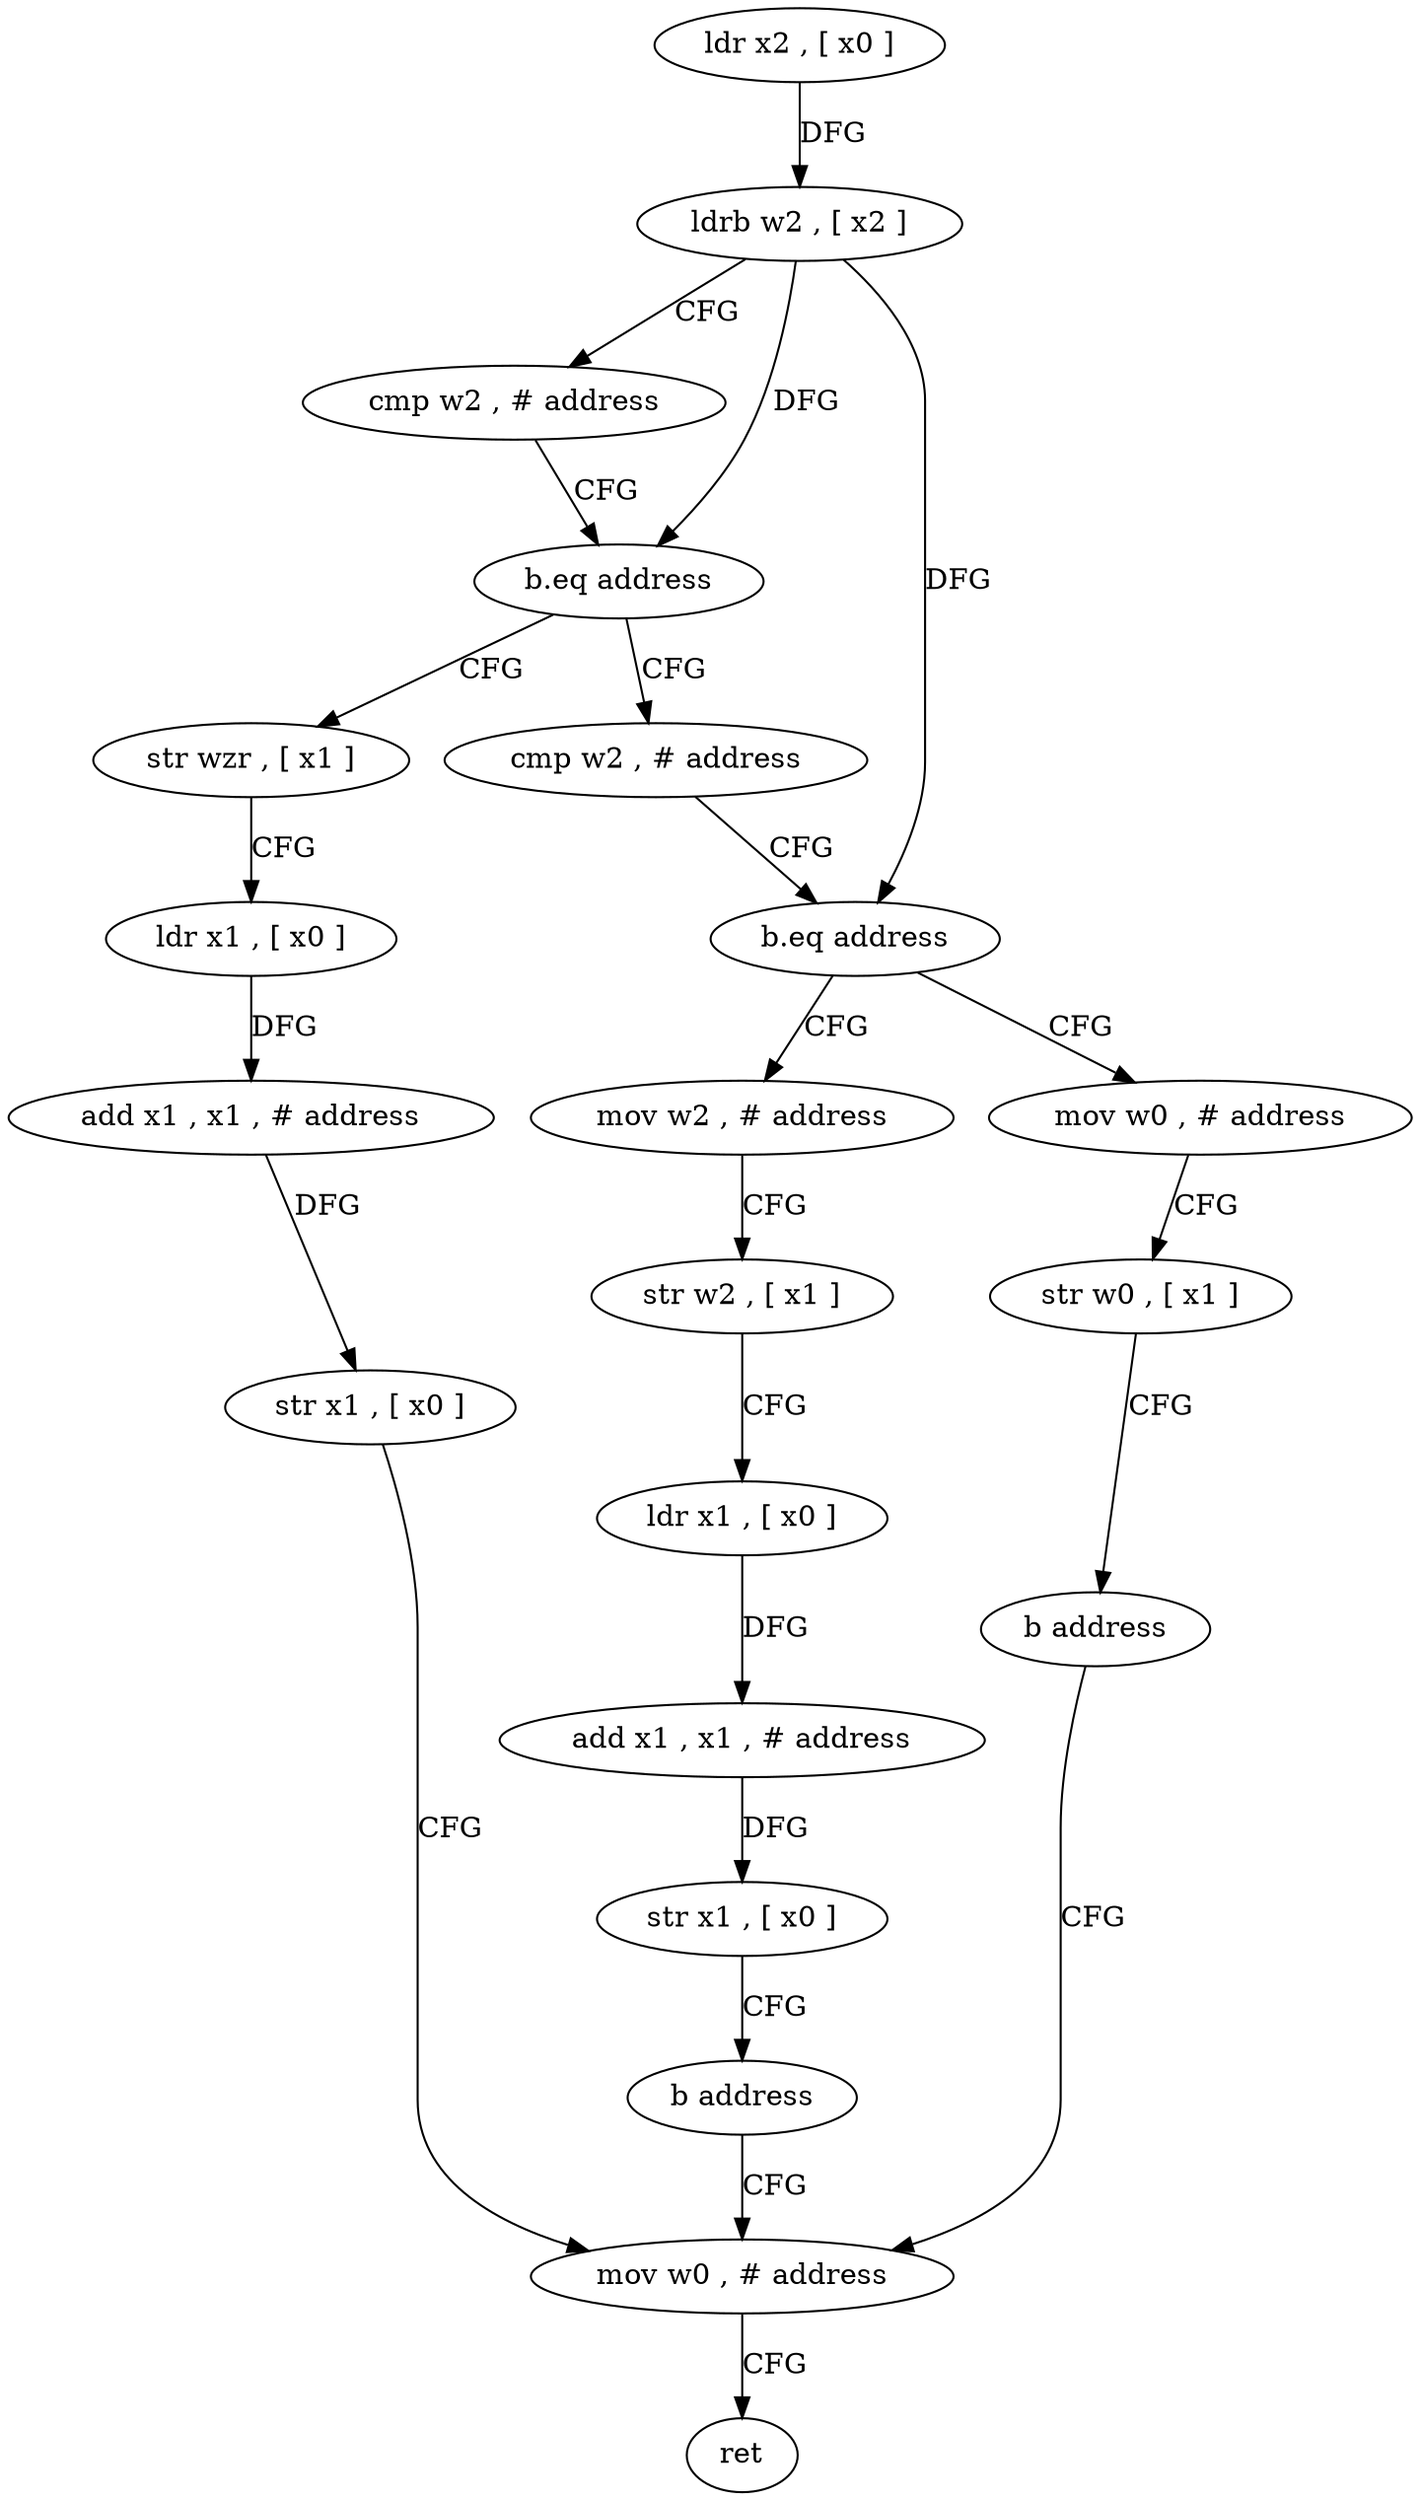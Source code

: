 digraph "func" {
"4243824" [label = "ldr x2 , [ x0 ]" ]
"4243828" [label = "ldrb w2 , [ x2 ]" ]
"4243832" [label = "cmp w2 , # address" ]
"4243836" [label = "b.eq address" ]
"4243860" [label = "str wzr , [ x1 ]" ]
"4243840" [label = "cmp w2 , # address" ]
"4243864" [label = "ldr x1 , [ x0 ]" ]
"4243868" [label = "add x1 , x1 , # address" ]
"4243872" [label = "str x1 , [ x0 ]" ]
"4243876" [label = "mov w0 , # address" ]
"4243844" [label = "b.eq address" ]
"4243884" [label = "mov w2 , # address" ]
"4243848" [label = "mov w0 , # address" ]
"4243888" [label = "str w2 , [ x1 ]" ]
"4243892" [label = "ldr x1 , [ x0 ]" ]
"4243896" [label = "add x1 , x1 , # address" ]
"4243900" [label = "str x1 , [ x0 ]" ]
"4243904" [label = "b address" ]
"4243852" [label = "str w0 , [ x1 ]" ]
"4243856" [label = "b address" ]
"4243880" [label = "ret" ]
"4243824" -> "4243828" [ label = "DFG" ]
"4243828" -> "4243832" [ label = "CFG" ]
"4243828" -> "4243836" [ label = "DFG" ]
"4243828" -> "4243844" [ label = "DFG" ]
"4243832" -> "4243836" [ label = "CFG" ]
"4243836" -> "4243860" [ label = "CFG" ]
"4243836" -> "4243840" [ label = "CFG" ]
"4243860" -> "4243864" [ label = "CFG" ]
"4243840" -> "4243844" [ label = "CFG" ]
"4243864" -> "4243868" [ label = "DFG" ]
"4243868" -> "4243872" [ label = "DFG" ]
"4243872" -> "4243876" [ label = "CFG" ]
"4243876" -> "4243880" [ label = "CFG" ]
"4243844" -> "4243884" [ label = "CFG" ]
"4243844" -> "4243848" [ label = "CFG" ]
"4243884" -> "4243888" [ label = "CFG" ]
"4243848" -> "4243852" [ label = "CFG" ]
"4243888" -> "4243892" [ label = "CFG" ]
"4243892" -> "4243896" [ label = "DFG" ]
"4243896" -> "4243900" [ label = "DFG" ]
"4243900" -> "4243904" [ label = "CFG" ]
"4243904" -> "4243876" [ label = "CFG" ]
"4243852" -> "4243856" [ label = "CFG" ]
"4243856" -> "4243876" [ label = "CFG" ]
}
